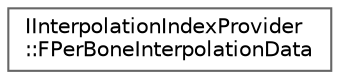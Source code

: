 digraph "Graphical Class Hierarchy"
{
 // INTERACTIVE_SVG=YES
 // LATEX_PDF_SIZE
  bgcolor="transparent";
  edge [fontname=Helvetica,fontsize=10,labelfontname=Helvetica,labelfontsize=10];
  node [fontname=Helvetica,fontsize=10,shape=box,height=0.2,width=0.4];
  rankdir="LR";
  Node0 [id="Node000000",label="IInterpolationIndexProvider\l::FPerBoneInterpolationData",height=0.2,width=0.4,color="grey40", fillcolor="white", style="filled",URL="$db/da4/structIInterpolationIndexProvider_1_1FPerBoneInterpolationData.html",tooltip=" "];
}

